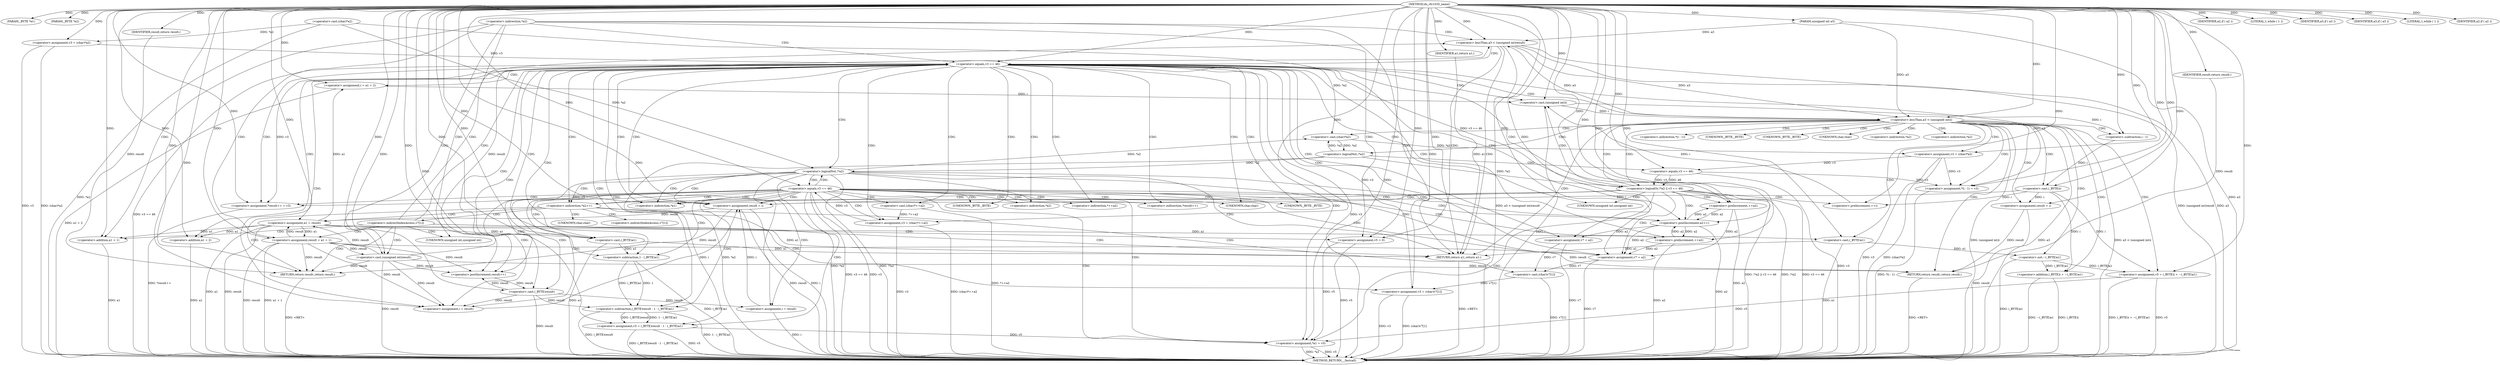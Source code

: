 digraph do_rfc1035_name {  
"1000106" [label = "(METHOD,do_rfc1035_name)" ]
"1000297" [label = "(METHOD_RETURN,__fastcall)" ]
"1000107" [label = "(PARAM,_BYTE *a1)" ]
"1000108" [label = "(PARAM,_BYTE *a2)" ]
"1000109" [label = "(PARAM,unsigned int a3)" ]
"1000117" [label = "(IDENTIFIER,a2,if ( a2 ))" ]
"1000119" [label = "(<operator>.assignment,v3 = (char)*a2)" ]
"1000121" [label = "(<operator>.cast,(char)*a2)" ]
"1000130" [label = "(LITERAL,1,while ( 1 ))" ]
"1000132" [label = "(<operator>.assignment,result = a1 + 1)" ]
"1000134" [label = "(<operator>.addition,a1 + 1)" ]
"1000138" [label = "(IDENTIFIER,a3,if ( a3 ))" ]
"1000141" [label = "(<operator>.lessThan,a3 < (unsigned int)result)" ]
"1000143" [label = "(<operator>.cast,(unsigned int)result)" ]
"1000147" [label = "(<operator>.assignment,v5 = 0)" ]
"1000151" [label = "(<operator>.equals,v3 == 46)" ]
"1000155" [label = "(<operator>.assignment,v7 = a2)" ]
"1000161" [label = "(IDENTIFIER,a3,if ( a3 ))" ]
"1000164" [label = "(<operator>.assignment,i = a1 + 2)" ]
"1000166" [label = "(<operator>.addition,a1 + 2)" ]
"1000169" [label = "(<operator>.preIncrement,++i)" ]
"1000172" [label = "(<operator>.preIncrement,++a2)" ]
"1000175" [label = "(<operator>.lessThan,a3 < (unsigned int)i)" ]
"1000177" [label = "(<operator>.cast,(unsigned int)i)" ]
"1000181" [label = "(<operator>.assignment,*(i - 1) = v3)" ]
"1000183" [label = "(<operator>.subtraction,i - 1)" ]
"1000187" [label = "(<operator>.assignment,v5 = (_BYTE)i + ~(_BYTE)a1)" ]
"1000189" [label = "(<operator>.addition,(_BYTE)i + ~(_BYTE)a1)" ]
"1000190" [label = "(<operator>.cast,(_BYTE)i)" ]
"1000193" [label = "(<operator>.not,~(_BYTE)a1)" ]
"1000194" [label = "(<operator>.cast,(_BYTE)a1)" ]
"1000197" [label = "(<operator>.assignment,v3 = (char)*a2)" ]
"1000199" [label = "(<operator>.cast,(char)*a2)" ]
"1000203" [label = "(<operator>.assignment,result = i)" ]
"1000207" [label = "(<operator>.logicalOr,!*a2 || v3 == 46)" ]
"1000208" [label = "(<operator>.logicalNot,!*a2)" ]
"1000211" [label = "(<operator>.equals,v3 == 46)" ]
"1000215" [label = "(RETURN,return result;,return result;)" ]
"1000216" [label = "(IDENTIFIER,result,return result;)" ]
"1000218" [label = "(LITERAL,1,while ( 1 ))" ]
"1000220" [label = "(<operator>.assignment,*result++ = v3)" ]
"1000222" [label = "(<operator>.postIncrement,result++)" ]
"1000225" [label = "(<operator>.assignment,v3 = (char)*++a2)" ]
"1000227" [label = "(<operator>.cast,(char)*++a2)" ]
"1000230" [label = "(<operator>.preIncrement,++a2)" ]
"1000232" [label = "(<operator>.assignment,v5 = (_BYTE)result - 1 - (_BYTE)a1)" ]
"1000234" [label = "(<operator>.subtraction,(_BYTE)result - 1 - (_BYTE)a1)" ]
"1000235" [label = "(<operator>.cast,(_BYTE)result)" ]
"1000238" [label = "(<operator>.subtraction,1 - (_BYTE)a1)" ]
"1000240" [label = "(<operator>.cast,(_BYTE)a1)" ]
"1000244" [label = "(<operator>.logicalNot,!*a2)" ]
"1000248" [label = "(<operator>.assignment,i = result)" ]
"1000252" [label = "(<operator>.equals,v3 == 46)" ]
"1000256" [label = "(<operator>.assignment,i = result)" ]
"1000260" [label = "(<operator>.assignment,v7 = a2)" ]
"1000263" [label = "(<operator>.assignment,result = i)" ]
"1000266" [label = "(<operator>.assignment,*a1 = v5)" ]
"1000272" [label = "(<operator>.postIncrement,a2++)" ]
"1000276" [label = "(IDENTIFIER,a2,if ( a2 ))" ]
"1000278" [label = "(<operator>.assignment,v3 = (char)v7[1])" ]
"1000280" [label = "(<operator>.cast,(char)v7[1])" ]
"1000285" [label = "(<operator>.assignment,a1 = result)" ]
"1000293" [label = "(RETURN,return result;,return result;)" ]
"1000294" [label = "(IDENTIFIER,result,return result;)" ]
"1000295" [label = "(RETURN,return a1;,return a1;)" ]
"1000296" [label = "(IDENTIFIER,a1,return a1;)" ]
"1000126" [label = "(<operator>.indirection,*a2)" ]
"1000144" [label = "(UNKNOWN,unsigned int,unsigned int)" ]
"1000178" [label = "(UNKNOWN,unsigned int,unsigned int)" ]
"1000182" [label = "(<operator>.indirection,*(i - 1))" ]
"1000191" [label = "(UNKNOWN,_BYTE,_BYTE)" ]
"1000195" [label = "(UNKNOWN,_BYTE,_BYTE)" ]
"1000200" [label = "(UNKNOWN,char,char)" ]
"1000201" [label = "(<operator>.indirection,*a2)" ]
"1000209" [label = "(<operator>.indirection,*a2)" ]
"1000221" [label = "(<operator>.indirection,*result++)" ]
"1000228" [label = "(UNKNOWN,char,char)" ]
"1000229" [label = "(<operator>.indirection,*++a2)" ]
"1000236" [label = "(UNKNOWN,_BYTE,_BYTE)" ]
"1000241" [label = "(UNKNOWN,_BYTE,_BYTE)" ]
"1000245" [label = "(<operator>.indirection,*a2)" ]
"1000267" [label = "(<operator>.indirection,*a1)" ]
"1000271" [label = "(<operator>.indirection,*a2++)" ]
"1000281" [label = "(UNKNOWN,char,char)" ]
"1000282" [label = "(<operator>.indirectIndexAccess,v7[1])" ]
"1000289" [label = "(<operator>.indirectIndexAccess,v7[1])" ]
  "1000295" -> "1000297"  [ label = "DDG: <RET>"] 
  "1000215" -> "1000297"  [ label = "DDG: <RET>"] 
  "1000181" -> "1000297"  [ label = "DDG: *(i - 1)"] 
  "1000211" -> "1000297"  [ label = "DDG: v3"] 
  "1000166" -> "1000297"  [ label = "DDG: a1"] 
  "1000266" -> "1000297"  [ label = "DDG: *a1"] 
  "1000193" -> "1000297"  [ label = "DDG: (_BYTE)a1"] 
  "1000141" -> "1000297"  [ label = "DDG: (unsigned int)result"] 
  "1000197" -> "1000297"  [ label = "DDG: (char)*a2"] 
  "1000119" -> "1000297"  [ label = "DDG: v3"] 
  "1000109" -> "1000297"  [ label = "DDG: a3"] 
  "1000187" -> "1000297"  [ label = "DDG: (_BYTE)i + ~(_BYTE)a1"] 
  "1000164" -> "1000297"  [ label = "DDG: a1 + 2"] 
  "1000244" -> "1000297"  [ label = "DDG: !*a2"] 
  "1000266" -> "1000297"  [ label = "DDG: v5"] 
  "1000232" -> "1000297"  [ label = "DDG: v5"] 
  "1000263" -> "1000297"  [ label = "DDG: i"] 
  "1000141" -> "1000297"  [ label = "DDG: a3"] 
  "1000207" -> "1000297"  [ label = "DDG: v3 == 46"] 
  "1000227" -> "1000297"  [ label = "DDG: *++a2"] 
  "1000220" -> "1000297"  [ label = "DDG: *result++"] 
  "1000151" -> "1000297"  [ label = "DDG: v3"] 
  "1000232" -> "1000297"  [ label = "DDG: (_BYTE)result - 1 - (_BYTE)a1"] 
  "1000119" -> "1000297"  [ label = "DDG: (char)*a2"] 
  "1000132" -> "1000297"  [ label = "DDG: a1 + 1"] 
  "1000225" -> "1000297"  [ label = "DDG: (char)*++a2"] 
  "1000225" -> "1000297"  [ label = "DDG: v3"] 
  "1000132" -> "1000297"  [ label = "DDG: result"] 
  "1000203" -> "1000297"  [ label = "DDG: result"] 
  "1000147" -> "1000297"  [ label = "DDG: v5"] 
  "1000252" -> "1000297"  [ label = "DDG: v3"] 
  "1000280" -> "1000297"  [ label = "DDG: v7[1]"] 
  "1000189" -> "1000297"  [ label = "DDG: (_BYTE)i"] 
  "1000235" -> "1000297"  [ label = "DDG: result"] 
  "1000207" -> "1000297"  [ label = "DDG: !*a2 || v3 == 46"] 
  "1000189" -> "1000297"  [ label = "DDG: ~(_BYTE)a1"] 
  "1000278" -> "1000297"  [ label = "DDG: v3"] 
  "1000248" -> "1000297"  [ label = "DDG: i"] 
  "1000260" -> "1000297"  [ label = "DDG: v7"] 
  "1000285" -> "1000297"  [ label = "DDG: a1"] 
  "1000252" -> "1000297"  [ label = "DDG: v3 == 46"] 
  "1000230" -> "1000297"  [ label = "DDG: a2"] 
  "1000285" -> "1000297"  [ label = "DDG: result"] 
  "1000197" -> "1000297"  [ label = "DDG: v3"] 
  "1000208" -> "1000297"  [ label = "DDG: *a2"] 
  "1000187" -> "1000297"  [ label = "DDG: v5"] 
  "1000207" -> "1000297"  [ label = "DDG: !*a2"] 
  "1000134" -> "1000297"  [ label = "DDG: a1"] 
  "1000141" -> "1000297"  [ label = "DDG: a3 < (unsigned int)result"] 
  "1000278" -> "1000297"  [ label = "DDG: (char)v7[1]"] 
  "1000155" -> "1000297"  [ label = "DDG: v7"] 
  "1000272" -> "1000297"  [ label = "DDG: a2"] 
  "1000175" -> "1000297"  [ label = "DDG: (unsigned int)i"] 
  "1000240" -> "1000297"  [ label = "DDG: a1"] 
  "1000175" -> "1000297"  [ label = "DDG: a3"] 
  "1000177" -> "1000297"  [ label = "DDG: i"] 
  "1000194" -> "1000297"  [ label = "DDG: a1"] 
  "1000263" -> "1000297"  [ label = "DDG: result"] 
  "1000143" -> "1000297"  [ label = "DDG: result"] 
  "1000172" -> "1000297"  [ label = "DDG: a2"] 
  "1000234" -> "1000297"  [ label = "DDG: 1 - (_BYTE)a1"] 
  "1000175" -> "1000297"  [ label = "DDG: a3 < (unsigned int)i"] 
  "1000238" -> "1000297"  [ label = "DDG: (_BYTE)a1"] 
  "1000244" -> "1000297"  [ label = "DDG: *a2"] 
  "1000121" -> "1000297"  [ label = "DDG: *a2"] 
  "1000151" -> "1000297"  [ label = "DDG: v3 == 46"] 
  "1000234" -> "1000297"  [ label = "DDG: (_BYTE)result"] 
  "1000293" -> "1000297"  [ label = "DDG: <RET>"] 
  "1000106" -> "1000107"  [ label = "DDG: "] 
  "1000106" -> "1000108"  [ label = "DDG: "] 
  "1000106" -> "1000109"  [ label = "DDG: "] 
  "1000106" -> "1000117"  [ label = "DDG: "] 
  "1000121" -> "1000119"  [ label = "DDG: *a2"] 
  "1000106" -> "1000119"  [ label = "DDG: "] 
  "1000106" -> "1000130"  [ label = "DDG: "] 
  "1000285" -> "1000132"  [ label = "DDG: a1"] 
  "1000106" -> "1000132"  [ label = "DDG: "] 
  "1000285" -> "1000134"  [ label = "DDG: a1"] 
  "1000106" -> "1000134"  [ label = "DDG: "] 
  "1000106" -> "1000138"  [ label = "DDG: "] 
  "1000175" -> "1000141"  [ label = "DDG: a3"] 
  "1000109" -> "1000141"  [ label = "DDG: a3"] 
  "1000106" -> "1000141"  [ label = "DDG: "] 
  "1000143" -> "1000141"  [ label = "DDG: result"] 
  "1000132" -> "1000143"  [ label = "DDG: result"] 
  "1000106" -> "1000143"  [ label = "DDG: "] 
  "1000106" -> "1000147"  [ label = "DDG: "] 
  "1000119" -> "1000151"  [ label = "DDG: v3"] 
  "1000278" -> "1000151"  [ label = "DDG: v3"] 
  "1000106" -> "1000151"  [ label = "DDG: "] 
  "1000272" -> "1000155"  [ label = "DDG: a2"] 
  "1000106" -> "1000155"  [ label = "DDG: "] 
  "1000106" -> "1000161"  [ label = "DDG: "] 
  "1000106" -> "1000164"  [ label = "DDG: "] 
  "1000285" -> "1000164"  [ label = "DDG: a1"] 
  "1000106" -> "1000166"  [ label = "DDG: "] 
  "1000285" -> "1000166"  [ label = "DDG: a1"] 
  "1000106" -> "1000169"  [ label = "DDG: "] 
  "1000190" -> "1000169"  [ label = "DDG: i"] 
  "1000272" -> "1000172"  [ label = "DDG: a2"] 
  "1000106" -> "1000172"  [ label = "DDG: "] 
  "1000141" -> "1000175"  [ label = "DDG: a3"] 
  "1000109" -> "1000175"  [ label = "DDG: a3"] 
  "1000106" -> "1000175"  [ label = "DDG: "] 
  "1000177" -> "1000175"  [ label = "DDG: i"] 
  "1000169" -> "1000177"  [ label = "DDG: i"] 
  "1000164" -> "1000177"  [ label = "DDG: i"] 
  "1000106" -> "1000177"  [ label = "DDG: "] 
  "1000211" -> "1000181"  [ label = "DDG: v3"] 
  "1000151" -> "1000181"  [ label = "DDG: v3"] 
  "1000197" -> "1000181"  [ label = "DDG: v3"] 
  "1000106" -> "1000181"  [ label = "DDG: "] 
  "1000177" -> "1000183"  [ label = "DDG: i"] 
  "1000106" -> "1000183"  [ label = "DDG: "] 
  "1000190" -> "1000187"  [ label = "DDG: i"] 
  "1000193" -> "1000187"  [ label = "DDG: (_BYTE)a1"] 
  "1000106" -> "1000187"  [ label = "DDG: "] 
  "1000190" -> "1000189"  [ label = "DDG: i"] 
  "1000183" -> "1000190"  [ label = "DDG: i"] 
  "1000106" -> "1000190"  [ label = "DDG: "] 
  "1000193" -> "1000189"  [ label = "DDG: (_BYTE)a1"] 
  "1000194" -> "1000193"  [ label = "DDG: a1"] 
  "1000106" -> "1000194"  [ label = "DDG: "] 
  "1000285" -> "1000194"  [ label = "DDG: a1"] 
  "1000199" -> "1000197"  [ label = "DDG: *a2"] 
  "1000106" -> "1000197"  [ label = "DDG: "] 
  "1000208" -> "1000199"  [ label = "DDG: *a2"] 
  "1000244" -> "1000199"  [ label = "DDG: *a2"] 
  "1000121" -> "1000199"  [ label = "DDG: *a2"] 
  "1000190" -> "1000203"  [ label = "DDG: i"] 
  "1000106" -> "1000203"  [ label = "DDG: "] 
  "1000208" -> "1000207"  [ label = "DDG: *a2"] 
  "1000199" -> "1000208"  [ label = "DDG: *a2"] 
  "1000211" -> "1000207"  [ label = "DDG: v3"] 
  "1000211" -> "1000207"  [ label = "DDG: 46"] 
  "1000151" -> "1000207"  [ label = "DDG: v3 == 46"] 
  "1000197" -> "1000211"  [ label = "DDG: v3"] 
  "1000106" -> "1000211"  [ label = "DDG: "] 
  "1000216" -> "1000215"  [ label = "DDG: result"] 
  "1000132" -> "1000215"  [ label = "DDG: result"] 
  "1000203" -> "1000215"  [ label = "DDG: result"] 
  "1000143" -> "1000215"  [ label = "DDG: result"] 
  "1000106" -> "1000216"  [ label = "DDG: "] 
  "1000106" -> "1000218"  [ label = "DDG: "] 
  "1000151" -> "1000220"  [ label = "DDG: v3"] 
  "1000252" -> "1000220"  [ label = "DDG: v3"] 
  "1000106" -> "1000220"  [ label = "DDG: "] 
  "1000143" -> "1000222"  [ label = "DDG: result"] 
  "1000132" -> "1000222"  [ label = "DDG: result"] 
  "1000106" -> "1000222"  [ label = "DDG: "] 
  "1000235" -> "1000222"  [ label = "DDG: result"] 
  "1000227" -> "1000225"  [ label = "DDG: *++a2"] 
  "1000106" -> "1000225"  [ label = "DDG: "] 
  "1000272" -> "1000230"  [ label = "DDG: a2"] 
  "1000106" -> "1000230"  [ label = "DDG: "] 
  "1000234" -> "1000232"  [ label = "DDG: (_BYTE)result"] 
  "1000234" -> "1000232"  [ label = "DDG: 1 - (_BYTE)a1"] 
  "1000106" -> "1000232"  [ label = "DDG: "] 
  "1000235" -> "1000234"  [ label = "DDG: result"] 
  "1000222" -> "1000235"  [ label = "DDG: result"] 
  "1000106" -> "1000235"  [ label = "DDG: "] 
  "1000238" -> "1000234"  [ label = "DDG: 1"] 
  "1000238" -> "1000234"  [ label = "DDG: (_BYTE)a1"] 
  "1000106" -> "1000238"  [ label = "DDG: "] 
  "1000240" -> "1000238"  [ label = "DDG: a1"] 
  "1000106" -> "1000240"  [ label = "DDG: "] 
  "1000285" -> "1000240"  [ label = "DDG: a1"] 
  "1000208" -> "1000244"  [ label = "DDG: *a2"] 
  "1000121" -> "1000244"  [ label = "DDG: *a2"] 
  "1000235" -> "1000248"  [ label = "DDG: result"] 
  "1000106" -> "1000248"  [ label = "DDG: "] 
  "1000225" -> "1000252"  [ label = "DDG: v3"] 
  "1000106" -> "1000252"  [ label = "DDG: "] 
  "1000235" -> "1000256"  [ label = "DDG: result"] 
  "1000143" -> "1000256"  [ label = "DDG: result"] 
  "1000132" -> "1000256"  [ label = "DDG: result"] 
  "1000106" -> "1000256"  [ label = "DDG: "] 
  "1000230" -> "1000260"  [ label = "DDG: a2"] 
  "1000272" -> "1000260"  [ label = "DDG: a2"] 
  "1000172" -> "1000260"  [ label = "DDG: a2"] 
  "1000106" -> "1000260"  [ label = "DDG: "] 
  "1000248" -> "1000263"  [ label = "DDG: i"] 
  "1000256" -> "1000263"  [ label = "DDG: i"] 
  "1000106" -> "1000263"  [ label = "DDG: "] 
  "1000190" -> "1000263"  [ label = "DDG: i"] 
  "1000232" -> "1000266"  [ label = "DDG: v5"] 
  "1000147" -> "1000266"  [ label = "DDG: v5"] 
  "1000187" -> "1000266"  [ label = "DDG: v5"] 
  "1000106" -> "1000266"  [ label = "DDG: "] 
  "1000106" -> "1000272"  [ label = "DDG: "] 
  "1000230" -> "1000272"  [ label = "DDG: a2"] 
  "1000172" -> "1000272"  [ label = "DDG: a2"] 
  "1000106" -> "1000276"  [ label = "DDG: "] 
  "1000280" -> "1000278"  [ label = "DDG: v7[1]"] 
  "1000106" -> "1000278"  [ label = "DDG: "] 
  "1000260" -> "1000280"  [ label = "DDG: v7"] 
  "1000155" -> "1000280"  [ label = "DDG: v7"] 
  "1000132" -> "1000285"  [ label = "DDG: result"] 
  "1000263" -> "1000285"  [ label = "DDG: result"] 
  "1000143" -> "1000285"  [ label = "DDG: result"] 
  "1000106" -> "1000285"  [ label = "DDG: "] 
  "1000294" -> "1000293"  [ label = "DDG: result"] 
  "1000132" -> "1000293"  [ label = "DDG: result"] 
  "1000263" -> "1000293"  [ label = "DDG: result"] 
  "1000143" -> "1000293"  [ label = "DDG: result"] 
  "1000106" -> "1000293"  [ label = "DDG: "] 
  "1000106" -> "1000294"  [ label = "DDG: "] 
  "1000296" -> "1000295"  [ label = "DDG: a1"] 
  "1000285" -> "1000295"  [ label = "DDG: a1"] 
  "1000240" -> "1000295"  [ label = "DDG: a1"] 
  "1000194" -> "1000295"  [ label = "DDG: a1"] 
  "1000106" -> "1000295"  [ label = "DDG: "] 
  "1000106" -> "1000296"  [ label = "DDG: "] 
  "1000126" -> "1000295"  [ label = "CDG: "] 
  "1000126" -> "1000134"  [ label = "CDG: "] 
  "1000126" -> "1000132"  [ label = "CDG: "] 
  "1000126" -> "1000144"  [ label = "CDG: "] 
  "1000126" -> "1000143"  [ label = "CDG: "] 
  "1000126" -> "1000141"  [ label = "CDG: "] 
  "1000126" -> "1000151"  [ label = "CDG: "] 
  "1000126" -> "1000147"  [ label = "CDG: "] 
  "1000141" -> "1000295"  [ label = "CDG: "] 
  "1000141" -> "1000151"  [ label = "CDG: "] 
  "1000141" -> "1000147"  [ label = "CDG: "] 
  "1000151" -> "1000272"  [ label = "CDG: "] 
  "1000151" -> "1000271"  [ label = "CDG: "] 
  "1000151" -> "1000267"  [ label = "CDG: "] 
  "1000151" -> "1000266"  [ label = "CDG: "] 
  "1000151" -> "1000155"  [ label = "CDG: "] 
  "1000151" -> "1000175"  [ label = "CDG: "] 
  "1000151" -> "1000172"  [ label = "CDG: "] 
  "1000151" -> "1000166"  [ label = "CDG: "] 
  "1000151" -> "1000164"  [ label = "CDG: "] 
  "1000151" -> "1000178"  [ label = "CDG: "] 
  "1000151" -> "1000177"  [ label = "CDG: "] 
  "1000151" -> "1000222"  [ label = "CDG: "] 
  "1000151" -> "1000221"  [ label = "CDG: "] 
  "1000151" -> "1000220"  [ label = "CDG: "] 
  "1000151" -> "1000240"  [ label = "CDG: "] 
  "1000151" -> "1000238"  [ label = "CDG: "] 
  "1000151" -> "1000236"  [ label = "CDG: "] 
  "1000151" -> "1000235"  [ label = "CDG: "] 
  "1000151" -> "1000234"  [ label = "CDG: "] 
  "1000151" -> "1000232"  [ label = "CDG: "] 
  "1000151" -> "1000230"  [ label = "CDG: "] 
  "1000151" -> "1000229"  [ label = "CDG: "] 
  "1000151" -> "1000228"  [ label = "CDG: "] 
  "1000151" -> "1000227"  [ label = "CDG: "] 
  "1000151" -> "1000225"  [ label = "CDG: "] 
  "1000151" -> "1000256"  [ label = "CDG: "] 
  "1000151" -> "1000245"  [ label = "CDG: "] 
  "1000151" -> "1000244"  [ label = "CDG: "] 
  "1000151" -> "1000241"  [ label = "CDG: "] 
  "1000151" -> "1000263"  [ label = "CDG: "] 
  "1000151" -> "1000260"  [ label = "CDG: "] 
  "1000175" -> "1000191"  [ label = "CDG: "] 
  "1000175" -> "1000190"  [ label = "CDG: "] 
  "1000175" -> "1000189"  [ label = "CDG: "] 
  "1000175" -> "1000187"  [ label = "CDG: "] 
  "1000175" -> "1000183"  [ label = "CDG: "] 
  "1000175" -> "1000182"  [ label = "CDG: "] 
  "1000175" -> "1000181"  [ label = "CDG: "] 
  "1000175" -> "1000208"  [ label = "CDG: "] 
  "1000175" -> "1000207"  [ label = "CDG: "] 
  "1000175" -> "1000203"  [ label = "CDG: "] 
  "1000175" -> "1000201"  [ label = "CDG: "] 
  "1000175" -> "1000200"  [ label = "CDG: "] 
  "1000175" -> "1000199"  [ label = "CDG: "] 
  "1000175" -> "1000197"  [ label = "CDG: "] 
  "1000175" -> "1000195"  [ label = "CDG: "] 
  "1000175" -> "1000194"  [ label = "CDG: "] 
  "1000175" -> "1000193"  [ label = "CDG: "] 
  "1000175" -> "1000209"  [ label = "CDG: "] 
  "1000175" -> "1000215"  [ label = "CDG: "] 
  "1000175" -> "1000295"  [ label = "CDG: "] 
  "1000207" -> "1000175"  [ label = "CDG: "] 
  "1000207" -> "1000172"  [ label = "CDG: "] 
  "1000207" -> "1000169"  [ label = "CDG: "] 
  "1000207" -> "1000178"  [ label = "CDG: "] 
  "1000207" -> "1000177"  [ label = "CDG: "] 
  "1000207" -> "1000272"  [ label = "CDG: "] 
  "1000207" -> "1000271"  [ label = "CDG: "] 
  "1000207" -> "1000267"  [ label = "CDG: "] 
  "1000207" -> "1000266"  [ label = "CDG: "] 
  "1000207" -> "1000263"  [ label = "CDG: "] 
  "1000207" -> "1000260"  [ label = "CDG: "] 
  "1000208" -> "1000211"  [ label = "CDG: "] 
  "1000244" -> "1000252"  [ label = "CDG: "] 
  "1000244" -> "1000248"  [ label = "CDG: "] 
  "1000244" -> "1000256"  [ label = "CDG: "] 
  "1000244" -> "1000272"  [ label = "CDG: "] 
  "1000244" -> "1000271"  [ label = "CDG: "] 
  "1000244" -> "1000267"  [ label = "CDG: "] 
  "1000244" -> "1000266"  [ label = "CDG: "] 
  "1000244" -> "1000263"  [ label = "CDG: "] 
  "1000244" -> "1000260"  [ label = "CDG: "] 
  "1000244" -> "1000295"  [ label = "CDG: "] 
  "1000252" -> "1000272"  [ label = "CDG: "] 
  "1000252" -> "1000271"  [ label = "CDG: "] 
  "1000252" -> "1000267"  [ label = "CDG: "] 
  "1000252" -> "1000266"  [ label = "CDG: "] 
  "1000252" -> "1000263"  [ label = "CDG: "] 
  "1000252" -> "1000260"  [ label = "CDG: "] 
  "1000252" -> "1000222"  [ label = "CDG: "] 
  "1000252" -> "1000221"  [ label = "CDG: "] 
  "1000252" -> "1000220"  [ label = "CDG: "] 
  "1000252" -> "1000240"  [ label = "CDG: "] 
  "1000252" -> "1000238"  [ label = "CDG: "] 
  "1000252" -> "1000236"  [ label = "CDG: "] 
  "1000252" -> "1000235"  [ label = "CDG: "] 
  "1000252" -> "1000234"  [ label = "CDG: "] 
  "1000252" -> "1000232"  [ label = "CDG: "] 
  "1000252" -> "1000230"  [ label = "CDG: "] 
  "1000252" -> "1000229"  [ label = "CDG: "] 
  "1000252" -> "1000228"  [ label = "CDG: "] 
  "1000252" -> "1000227"  [ label = "CDG: "] 
  "1000252" -> "1000225"  [ label = "CDG: "] 
  "1000252" -> "1000256"  [ label = "CDG: "] 
  "1000252" -> "1000245"  [ label = "CDG: "] 
  "1000252" -> "1000244"  [ label = "CDG: "] 
  "1000252" -> "1000241"  [ label = "CDG: "] 
  "1000271" -> "1000293"  [ label = "CDG: "] 
  "1000271" -> "1000285"  [ label = "CDG: "] 
  "1000271" -> "1000282"  [ label = "CDG: "] 
  "1000271" -> "1000281"  [ label = "CDG: "] 
  "1000271" -> "1000280"  [ label = "CDG: "] 
  "1000271" -> "1000278"  [ label = "CDG: "] 
  "1000271" -> "1000289"  [ label = "CDG: "] 
  "1000289" -> "1000293"  [ label = "CDG: "] 
  "1000289" -> "1000295"  [ label = "CDG: "] 
  "1000289" -> "1000134"  [ label = "CDG: "] 
  "1000289" -> "1000132"  [ label = "CDG: "] 
  "1000289" -> "1000144"  [ label = "CDG: "] 
  "1000289" -> "1000143"  [ label = "CDG: "] 
  "1000289" -> "1000141"  [ label = "CDG: "] 
  "1000289" -> "1000151"  [ label = "CDG: "] 
  "1000289" -> "1000147"  [ label = "CDG: "] 
}
